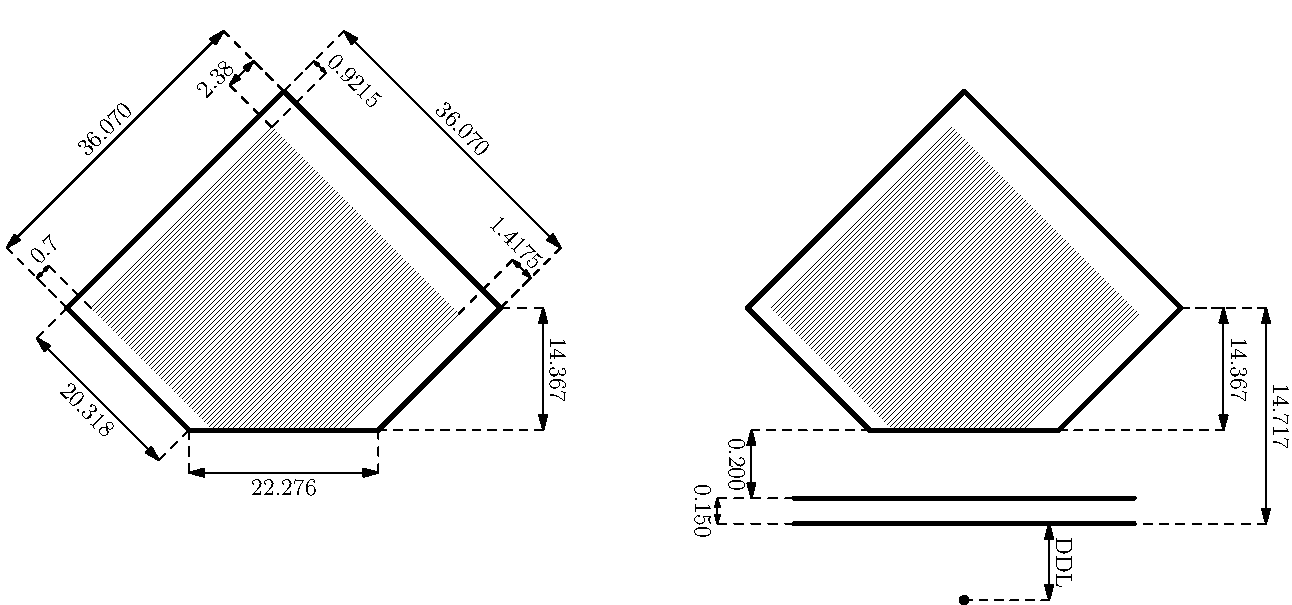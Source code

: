 unitsize(1.5mm);

//----------------------------------------------------------------------------------------------------

picture Det0;

real edge = 36.070;
real cutEdge = 22.276 / sqrt(2);
real eD = (edge - cutEdge) / sqrt(2);
real centerToOuterWindow = 14.717;
real windowThickness = 0.150;

int strips = 75;
real margin_v_f = 2;
real margin_v_l = 3;
real margin_u_f = 4;
real margin_u_l = 2;

path Det0Shape = (cutEdge, 0)--(edge, 0)--(edge, edge)--(0, edge)--(0, cutEdge)--cycle;

// strips
real delta = (edge - margin_v_l - margin_v_f) / (strips - 1);
for (int i = 0; i < strips; ++i) {
	draw(Det0, (margin_u_l, margin_v_l + i*delta)--(edge-margin_u_f, margin_v_l + i*delta), black+0.1pt);
}

// clip shape and draw boundary
clip(Det0, Det0Shape);
draw(Det0, Det0Shape, black + 2);


//----------------------------------------------------------------------------------------------------

void ShowLength(pair p1, pair p2, pair dir, string lab, real offset)
{
	// determine end points for arrows
	dir = unit(dir);
	real pr1 = dot(p1, dir);
	real pr2 = dot(p2, dir);

	real pr = max(pr1, pr2) + offset;

	pair p1p = p1 + (pr - pr1) * dir;
	pair p2p = p2 + (pr - pr2) * dir;

	// draw arrow
	draw(p1p--p2p, Arrows);

	// draw guide-lines
	draw(p1--p1p, dashed);
	draw(p2--p2p, dashed);
	
	// determine label angle and alignment
	real ang = 0;
	ang = degrees(p2p - p1p);
	if (90 < ang && ang < 180) {
		ang = ang + 180;
	}
	if (180 <= ang && ang < 270) {
		ang = ang - 180;
	}

	pair labPos = (p1p+p2p)/2;

	// draw label
	label(rotate(ang)*Label(lab), labPos, dir);
}

//----------------------------------------------------------------------------------------------------

real c = 80;

add(shift(0, 0) * rotate(45) * shift(-edge/2, -edge/2) * Det0);


real s2 = sqrt(2);
ShowLength((edge/s2, 0), (0, edge/s2), (1, 1), format("%#.3f", edge), 10);
ShowLength((-edge/s2, 0), (0, edge/s2), (-1, 1), format("%#.3f", edge), 10);
ShowLength((0, edge/s2), ((margin_v_f-margin_u_f)/s2, (edge-margin_v_f-margin_u_f)/s2), (1, 1), "\hskip12mm 0.9215", 5);
ShowLength((edge/s2, 0), ((edge-margin_v_l-margin_u_f)/s2, (margin_v_l-margin_u_f)/s2), (1, 1), "\hskip-8mm 1.4175", 5);
ShowLength((0, edge/s2), ((margin_v_f-margin_u_f)/s2, (edge-margin_v_f-margin_u_f)/s2), (-1, 1), "\hskip-8mm 2.38", 5);
ShowLength((-edge/s2, 0), ((-edge+margin_v_f+margin_u_l)/s2, (-margin_v_f+margin_u_l)/s2), (-1, 1), "\hskip6mm 0.7", 5);

ShowLength((-edge/s2, 0), (-edge/s2+eD, -eD), (-1, -1), format("%#.3f", edge-cutEdge), 5);
ShowLength((edge/s2, 0), (edge/s2-eD, -eD), (1, 0), format("%#.3f", (edge-cutEdge)/sqrt(2)), 5);
ShowLength((edge/s2-eD, -eD), (-edge/s2+eD, -eD), (0, -1), format("%#.3f", cutEdge*sqrt(2)), 5);

//----------------------------------------------------------------------------------------------------

real c = 80;
real g = 8;
real tw = 3;
real tww = 20;
real b = 20;
add(shift(c, 0) * rotate(45) * shift(-edge/2, -edge/2) * Det0);
ShowLength((c+edge/s2, 0), (c+edge/s2-eD, -eD), (1, 0), format("%#.3f", (edge-cutEdge)/sqrt(2)), 5);
ShowLength((c+edge/s2, 0), (c, -eD-g-tw), (1, 0), format("%#.3f", centerToOuterWindow), 10);

ShowLength((c-edge/s2+eD, -eD), (c-tww, -eD-g), (-1, 0), format("%#.3f", -(edge-cutEdge)/sqrt(2) + centerToOuterWindow - windowThickness), 5);
ShowLength((c-tww, -eD-g), (c-tww, -eD-g-tw), (-1, 0), format("%#.3f", windowThickness), 9);

ShowLength((c, -eD-g-tw), (c, -eD-b),  (1, 0), "DDL", 10);

draw((c-tww, -eD-g)--(c+tww, -eD-g), black+2);
draw((c-tww, -eD-g-tw)--(c+tww, -eD-g-tw), black+2);

filldraw(shift(c, -eD-b)*scale(0.5)*unitcircle, black);
